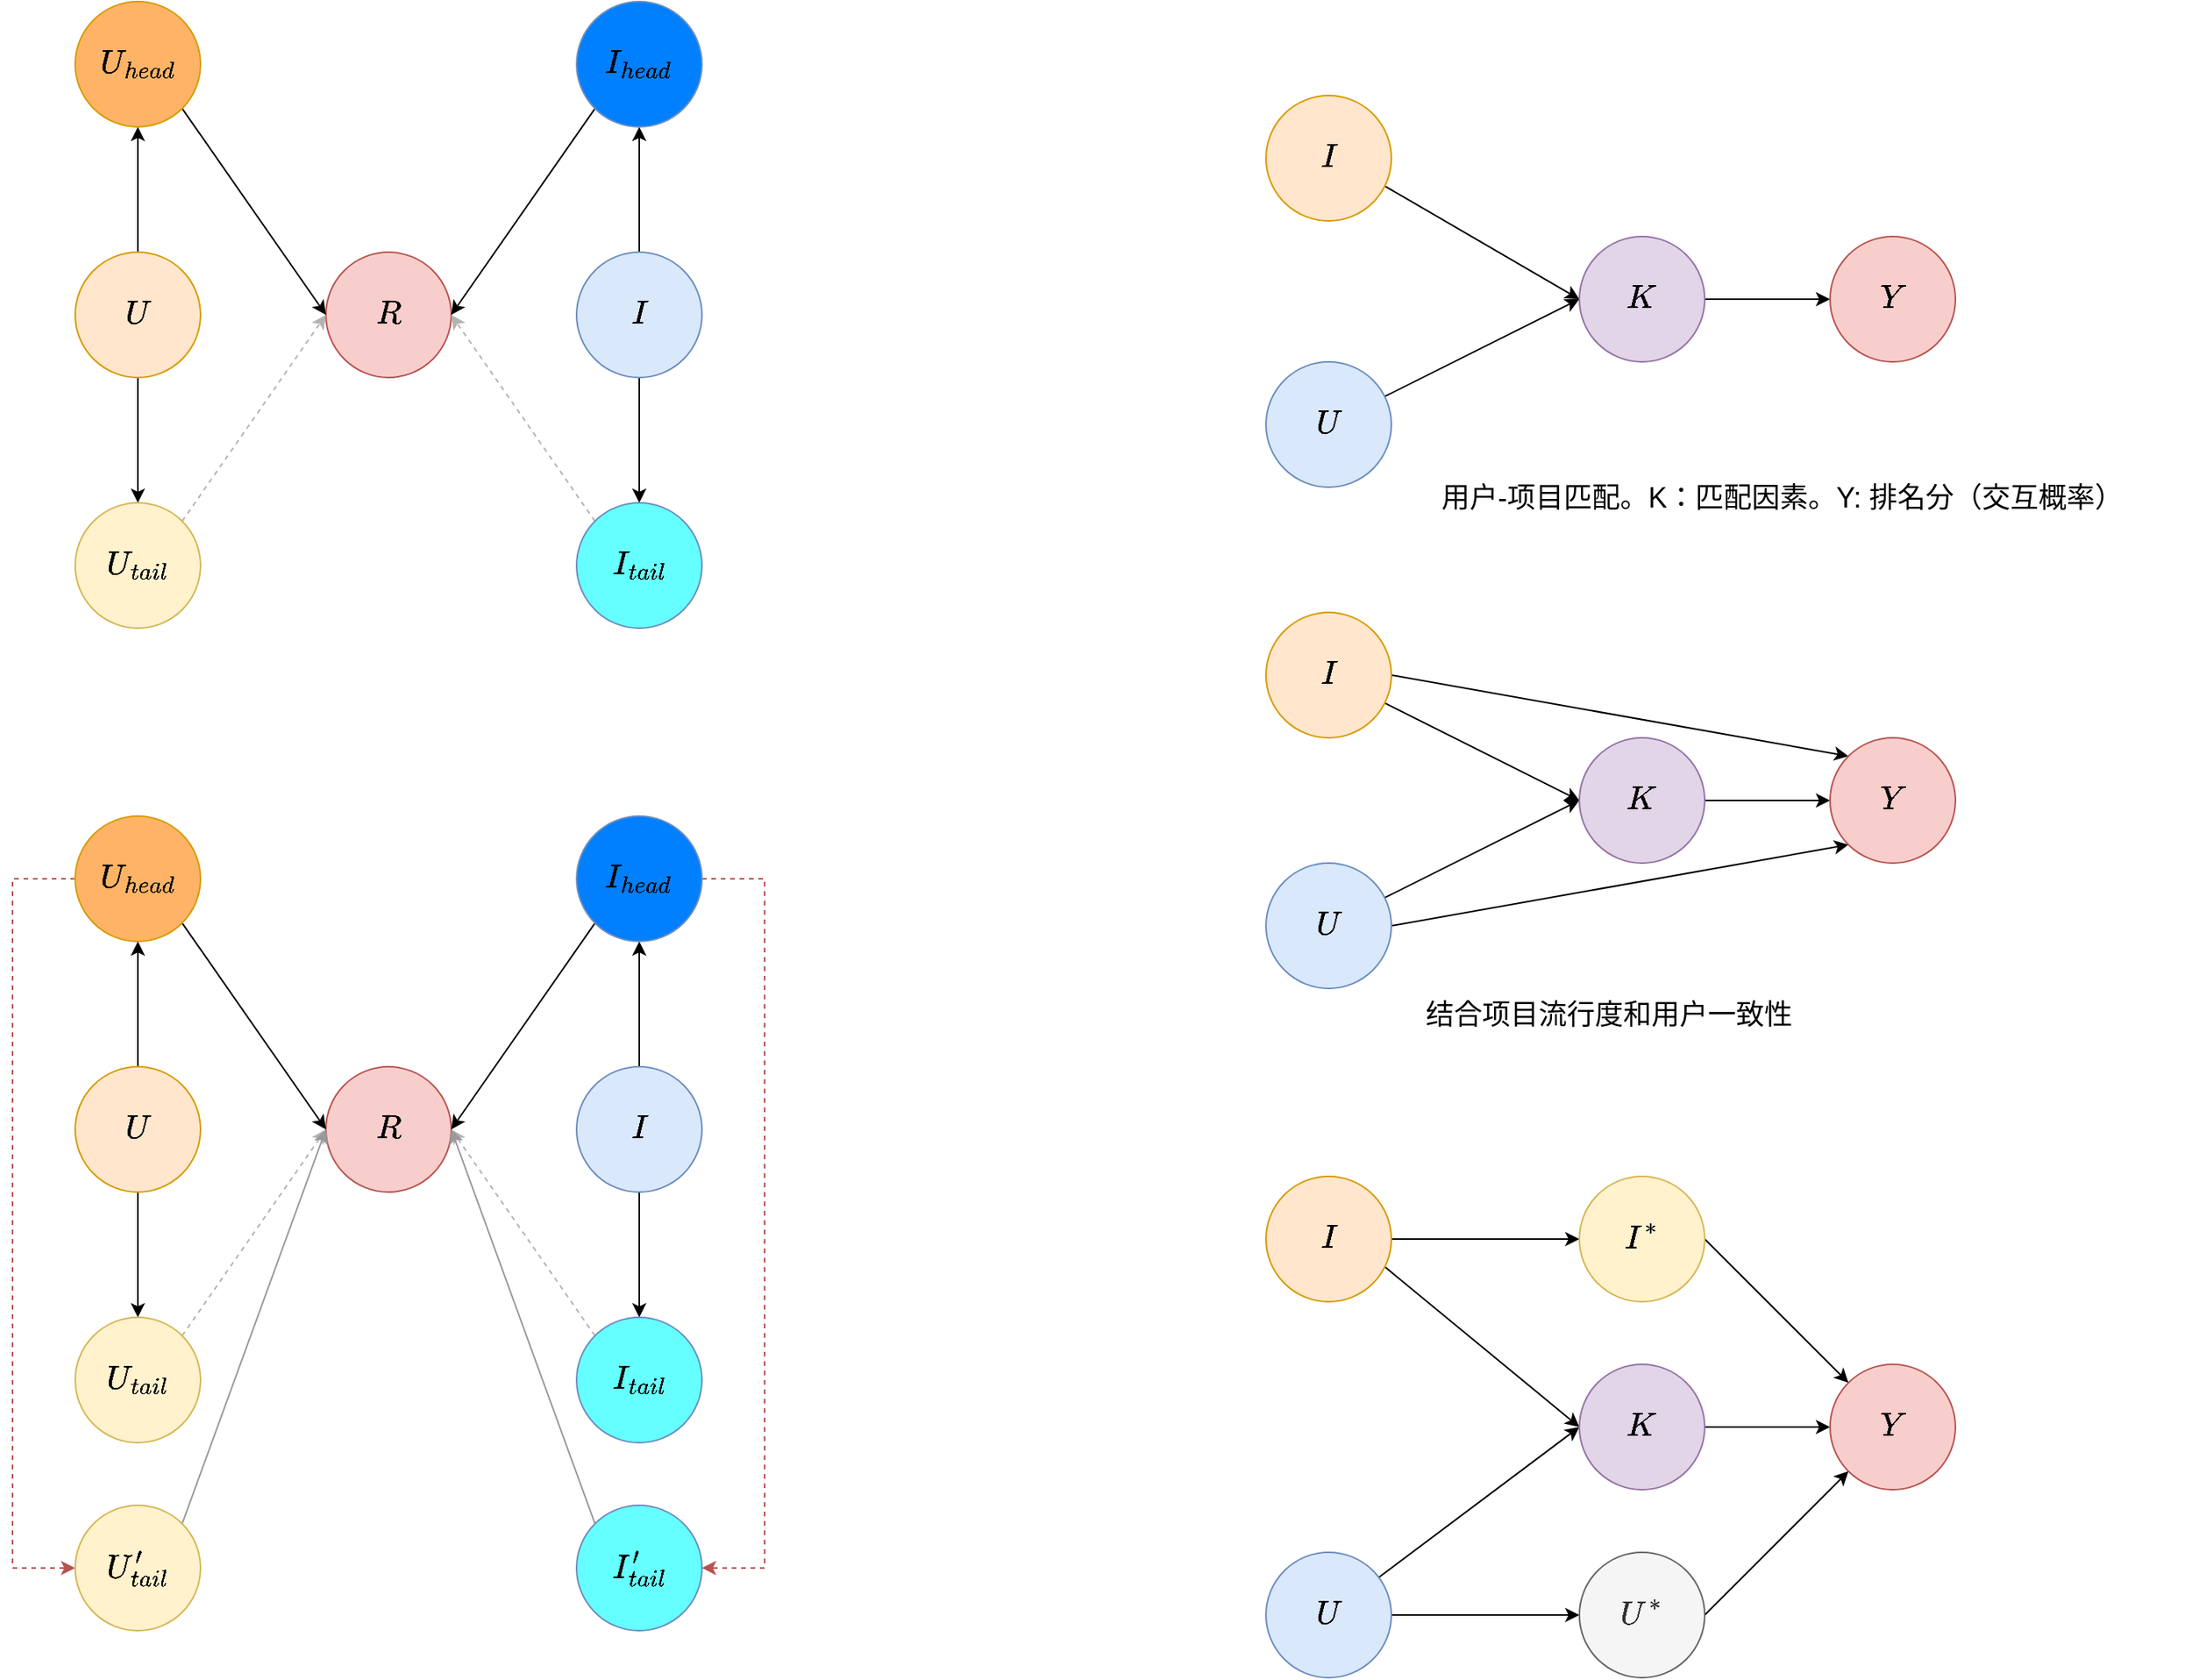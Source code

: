 <mxfile version="24.7.17">
  <diagram name="第 1 页" id="56BlYWJSqFPztJBqIIqX">
    <mxGraphModel dx="1631" dy="878" grid="1" gridSize="10" guides="1" tooltips="1" connect="1" arrows="1" fold="1" page="1" pageScale="1" pageWidth="1654" pageHeight="1169" math="1" shadow="0">
      <root>
        <mxCell id="0" />
        <mxCell id="1" parent="0" />
        <mxCell id="Yaq9q1l7534vEPPW3w2g-6" value="&lt;span style=&quot;font-size: 18px;&quot;&gt;$$R$$&lt;/span&gt;" style="ellipse;whiteSpace=wrap;html=1;aspect=fixed;fillColor=#f8cecc;strokeColor=#b85450;" parent="1" vertex="1">
          <mxGeometry x="280" y="170" width="80" height="80" as="geometry" />
        </mxCell>
        <mxCell id="Erw1R6gie_0iuRzOBLvt-8" style="edgeStyle=orthogonalEdgeStyle;rounded=0;orthogonalLoop=1;jettySize=auto;html=1;exitX=0.5;exitY=0;exitDx=0;exitDy=0;entryX=0.5;entryY=1;entryDx=0;entryDy=0;" parent="1" source="Yaq9q1l7534vEPPW3w2g-7" target="Erw1R6gie_0iuRzOBLvt-2" edge="1">
          <mxGeometry relative="1" as="geometry" />
        </mxCell>
        <mxCell id="Erw1R6gie_0iuRzOBLvt-9" style="edgeStyle=orthogonalEdgeStyle;rounded=0;orthogonalLoop=1;jettySize=auto;html=1;exitX=0.5;exitY=1;exitDx=0;exitDy=0;" parent="1" source="Yaq9q1l7534vEPPW3w2g-7" target="Erw1R6gie_0iuRzOBLvt-1" edge="1">
          <mxGeometry relative="1" as="geometry" />
        </mxCell>
        <mxCell id="Yaq9q1l7534vEPPW3w2g-7" value="&lt;font style=&quot;font-size: 18px;&quot;&gt;$$U$$&lt;/font&gt;" style="ellipse;whiteSpace=wrap;html=1;aspect=fixed;fillColor=#ffe6cc;strokeColor=#d79b00;" parent="1" vertex="1">
          <mxGeometry x="120" y="170" width="80" height="80" as="geometry" />
        </mxCell>
        <mxCell id="Erw1R6gie_0iuRzOBLvt-10" style="edgeStyle=orthogonalEdgeStyle;rounded=0;orthogonalLoop=1;jettySize=auto;html=1;exitX=0.5;exitY=1;exitDx=0;exitDy=0;entryX=0.5;entryY=0;entryDx=0;entryDy=0;" parent="1" source="Yaq9q1l7534vEPPW3w2g-8" target="Yaq9q1l7534vEPPW3w2g-9" edge="1">
          <mxGeometry relative="1" as="geometry" />
        </mxCell>
        <mxCell id="Erw1R6gie_0iuRzOBLvt-11" style="edgeStyle=orthogonalEdgeStyle;rounded=0;orthogonalLoop=1;jettySize=auto;html=1;exitX=0.5;exitY=0;exitDx=0;exitDy=0;" parent="1" source="Yaq9q1l7534vEPPW3w2g-8" target="Yaq9q1l7534vEPPW3w2g-10" edge="1">
          <mxGeometry relative="1" as="geometry" />
        </mxCell>
        <mxCell id="Yaq9q1l7534vEPPW3w2g-8" value="&lt;span style=&quot;font-size: 18px;&quot;&gt;$$I$$&lt;/span&gt;" style="ellipse;whiteSpace=wrap;html=1;aspect=fixed;fillColor=#dae8fc;strokeColor=#6c8ebf;" parent="1" vertex="1">
          <mxGeometry x="440" y="170" width="80" height="80" as="geometry" />
        </mxCell>
        <mxCell id="Erw1R6gie_0iuRzOBLvt-16" style="rounded=0;orthogonalLoop=1;jettySize=auto;html=1;exitX=0;exitY=0;exitDx=0;exitDy=0;entryX=1;entryY=0.5;entryDx=0;entryDy=0;dashed=1;strokeColor=#B3B3B3;" parent="1" source="Yaq9q1l7534vEPPW3w2g-9" target="Yaq9q1l7534vEPPW3w2g-6" edge="1">
          <mxGeometry relative="1" as="geometry" />
        </mxCell>
        <mxCell id="Yaq9q1l7534vEPPW3w2g-9" value="&lt;span style=&quot;font-size: 18px;&quot;&gt;$$I_{tail}$$&lt;/span&gt;" style="ellipse;whiteSpace=wrap;html=1;aspect=fixed;fillColor=#66FFFF;strokeColor=#6c8ebf;" parent="1" vertex="1">
          <mxGeometry x="440" y="330" width="80" height="80" as="geometry" />
        </mxCell>
        <mxCell id="Erw1R6gie_0iuRzOBLvt-15" style="rounded=0;orthogonalLoop=1;jettySize=auto;html=1;exitX=0;exitY=1;exitDx=0;exitDy=0;entryX=1;entryY=0.5;entryDx=0;entryDy=0;" parent="1" source="Yaq9q1l7534vEPPW3w2g-10" target="Yaq9q1l7534vEPPW3w2g-6" edge="1">
          <mxGeometry relative="1" as="geometry" />
        </mxCell>
        <mxCell id="Yaq9q1l7534vEPPW3w2g-10" value="&lt;span style=&quot;font-size: 18px;&quot;&gt;$$I_{head}$$&lt;/span&gt;" style="ellipse;whiteSpace=wrap;html=1;aspect=fixed;fillColor=#007FFF;strokeColor=#6c8ebf;" parent="1" vertex="1">
          <mxGeometry x="440" y="10" width="80" height="80" as="geometry" />
        </mxCell>
        <mxCell id="Erw1R6gie_0iuRzOBLvt-14" style="rounded=0;orthogonalLoop=1;jettySize=auto;html=1;exitX=1;exitY=0;exitDx=0;exitDy=0;dashed=1;strokeColor=#B3B3B3;" parent="1" source="Erw1R6gie_0iuRzOBLvt-1" edge="1">
          <mxGeometry relative="1" as="geometry">
            <mxPoint x="280" y="210" as="targetPoint" />
          </mxGeometry>
        </mxCell>
        <mxCell id="Erw1R6gie_0iuRzOBLvt-1" value="&lt;span style=&quot;font-size: 18px;&quot;&gt;$$U_{tail}$$&lt;/span&gt;" style="ellipse;whiteSpace=wrap;html=1;aspect=fixed;fillColor=#fff2cc;strokeColor=#d6b656;" parent="1" vertex="1">
          <mxGeometry x="120" y="330" width="80" height="80" as="geometry" />
        </mxCell>
        <mxCell id="Erw1R6gie_0iuRzOBLvt-12" style="rounded=0;orthogonalLoop=1;jettySize=auto;html=1;exitX=1;exitY=1;exitDx=0;exitDy=0;entryX=0;entryY=0.5;entryDx=0;entryDy=0;" parent="1" source="Erw1R6gie_0iuRzOBLvt-2" target="Yaq9q1l7534vEPPW3w2g-6" edge="1">
          <mxGeometry relative="1" as="geometry" />
        </mxCell>
        <mxCell id="Erw1R6gie_0iuRzOBLvt-2" value="&lt;span style=&quot;font-size: 18px;&quot;&gt;$$U_{head}$$&lt;/span&gt;" style="ellipse;whiteSpace=wrap;html=1;aspect=fixed;fillColor=#FFB366;strokeColor=#d79b00;" parent="1" vertex="1">
          <mxGeometry x="120" y="10" width="80" height="80" as="geometry" />
        </mxCell>
        <mxCell id="Erw1R6gie_0iuRzOBLvt-17" value="&lt;span style=&quot;font-size: 18px;&quot;&gt;$$R$$&lt;/span&gt;" style="ellipse;whiteSpace=wrap;html=1;aspect=fixed;fillColor=#f8cecc;strokeColor=#b85450;" parent="1" vertex="1">
          <mxGeometry x="280" y="690" width="80" height="80" as="geometry" />
        </mxCell>
        <mxCell id="Erw1R6gie_0iuRzOBLvt-18" style="edgeStyle=orthogonalEdgeStyle;rounded=0;orthogonalLoop=1;jettySize=auto;html=1;exitX=0.5;exitY=0;exitDx=0;exitDy=0;entryX=0.5;entryY=1;entryDx=0;entryDy=0;" parent="1" source="Erw1R6gie_0iuRzOBLvt-20" target="Erw1R6gie_0iuRzOBLvt-31" edge="1">
          <mxGeometry relative="1" as="geometry" />
        </mxCell>
        <mxCell id="Erw1R6gie_0iuRzOBLvt-19" style="edgeStyle=orthogonalEdgeStyle;rounded=0;orthogonalLoop=1;jettySize=auto;html=1;exitX=0.5;exitY=1;exitDx=0;exitDy=0;" parent="1" source="Erw1R6gie_0iuRzOBLvt-20" target="Erw1R6gie_0iuRzOBLvt-29" edge="1">
          <mxGeometry relative="1" as="geometry" />
        </mxCell>
        <mxCell id="Erw1R6gie_0iuRzOBLvt-20" value="&lt;font style=&quot;font-size: 18px;&quot;&gt;$$U$$&lt;/font&gt;" style="ellipse;whiteSpace=wrap;html=1;aspect=fixed;fillColor=#ffe6cc;strokeColor=#d79b00;" parent="1" vertex="1">
          <mxGeometry x="120" y="690" width="80" height="80" as="geometry" />
        </mxCell>
        <mxCell id="Erw1R6gie_0iuRzOBLvt-21" style="edgeStyle=orthogonalEdgeStyle;rounded=0;orthogonalLoop=1;jettySize=auto;html=1;exitX=0.5;exitY=1;exitDx=0;exitDy=0;entryX=0.5;entryY=0;entryDx=0;entryDy=0;" parent="1" source="Erw1R6gie_0iuRzOBLvt-23" target="Erw1R6gie_0iuRzOBLvt-25" edge="1">
          <mxGeometry relative="1" as="geometry" />
        </mxCell>
        <mxCell id="Erw1R6gie_0iuRzOBLvt-22" style="edgeStyle=orthogonalEdgeStyle;rounded=0;orthogonalLoop=1;jettySize=auto;html=1;exitX=0.5;exitY=0;exitDx=0;exitDy=0;" parent="1" source="Erw1R6gie_0iuRzOBLvt-23" target="Erw1R6gie_0iuRzOBLvt-27" edge="1">
          <mxGeometry relative="1" as="geometry" />
        </mxCell>
        <mxCell id="Erw1R6gie_0iuRzOBLvt-23" value="&lt;span style=&quot;font-size: 18px;&quot;&gt;$$I$$&lt;/span&gt;" style="ellipse;whiteSpace=wrap;html=1;aspect=fixed;fillColor=#dae8fc;strokeColor=#6c8ebf;" parent="1" vertex="1">
          <mxGeometry x="440" y="690" width="80" height="80" as="geometry" />
        </mxCell>
        <mxCell id="Erw1R6gie_0iuRzOBLvt-24" style="rounded=0;orthogonalLoop=1;jettySize=auto;html=1;exitX=0;exitY=0;exitDx=0;exitDy=0;entryX=1;entryY=0.5;entryDx=0;entryDy=0;dashed=1;strokeColor=#B3B3B3;" parent="1" source="Erw1R6gie_0iuRzOBLvt-25" target="Erw1R6gie_0iuRzOBLvt-17" edge="1">
          <mxGeometry relative="1" as="geometry" />
        </mxCell>
        <mxCell id="Erw1R6gie_0iuRzOBLvt-25" value="&lt;span style=&quot;font-size: 18px;&quot;&gt;$$I_{tail}$$&lt;/span&gt;" style="ellipse;whiteSpace=wrap;html=1;aspect=fixed;fillColor=#66FFFF;strokeColor=#6c8ebf;" parent="1" vertex="1">
          <mxGeometry x="440" y="850" width="80" height="80" as="geometry" />
        </mxCell>
        <mxCell id="Erw1R6gie_0iuRzOBLvt-26" style="rounded=0;orthogonalLoop=1;jettySize=auto;html=1;exitX=0;exitY=1;exitDx=0;exitDy=0;entryX=1;entryY=0.5;entryDx=0;entryDy=0;" parent="1" source="Erw1R6gie_0iuRzOBLvt-27" target="Erw1R6gie_0iuRzOBLvt-17" edge="1">
          <mxGeometry relative="1" as="geometry" />
        </mxCell>
        <mxCell id="Erw1R6gie_0iuRzOBLvt-36" style="edgeStyle=orthogonalEdgeStyle;rounded=0;orthogonalLoop=1;jettySize=auto;html=1;exitX=1;exitY=0.5;exitDx=0;exitDy=0;entryX=1;entryY=0.5;entryDx=0;entryDy=0;fillColor=#f8cecc;strokeColor=#b85450;dashed=1;" parent="1" source="Erw1R6gie_0iuRzOBLvt-27" target="Erw1R6gie_0iuRzOBLvt-32" edge="1">
          <mxGeometry relative="1" as="geometry">
            <Array as="points">
              <mxPoint x="560" y="570" />
              <mxPoint x="560" y="1010" />
            </Array>
          </mxGeometry>
        </mxCell>
        <mxCell id="Erw1R6gie_0iuRzOBLvt-27" value="&lt;span style=&quot;font-size: 18px;&quot;&gt;$$I_{head}$$&lt;/span&gt;" style="ellipse;whiteSpace=wrap;html=1;aspect=fixed;fillColor=#007FFF;strokeColor=#6c8ebf;" parent="1" vertex="1">
          <mxGeometry x="440" y="530" width="80" height="80" as="geometry" />
        </mxCell>
        <mxCell id="Erw1R6gie_0iuRzOBLvt-28" style="rounded=0;orthogonalLoop=1;jettySize=auto;html=1;exitX=1;exitY=0;exitDx=0;exitDy=0;dashed=1;strokeColor=#B3B3B3;" parent="1" source="Erw1R6gie_0iuRzOBLvt-29" edge="1">
          <mxGeometry relative="1" as="geometry">
            <mxPoint x="280" y="730" as="targetPoint" />
          </mxGeometry>
        </mxCell>
        <mxCell id="Erw1R6gie_0iuRzOBLvt-29" value="&lt;span style=&quot;font-size: 18px;&quot;&gt;$$U_{tail}$$&lt;/span&gt;" style="ellipse;whiteSpace=wrap;html=1;aspect=fixed;fillColor=#fff2cc;strokeColor=#d6b656;" parent="1" vertex="1">
          <mxGeometry x="120" y="850" width="80" height="80" as="geometry" />
        </mxCell>
        <mxCell id="Erw1R6gie_0iuRzOBLvt-30" style="rounded=0;orthogonalLoop=1;jettySize=auto;html=1;exitX=1;exitY=1;exitDx=0;exitDy=0;entryX=0;entryY=0.5;entryDx=0;entryDy=0;" parent="1" source="Erw1R6gie_0iuRzOBLvt-31" target="Erw1R6gie_0iuRzOBLvt-17" edge="1">
          <mxGeometry relative="1" as="geometry" />
        </mxCell>
        <mxCell id="Erw1R6gie_0iuRzOBLvt-35" style="edgeStyle=orthogonalEdgeStyle;rounded=0;orthogonalLoop=1;jettySize=auto;html=1;exitX=0;exitY=0.5;exitDx=0;exitDy=0;entryX=0;entryY=0.5;entryDx=0;entryDy=0;dashed=1;fillColor=#f8cecc;strokeColor=#b85450;" parent="1" source="Erw1R6gie_0iuRzOBLvt-31" target="Erw1R6gie_0iuRzOBLvt-33" edge="1">
          <mxGeometry relative="1" as="geometry">
            <Array as="points">
              <mxPoint x="80" y="570" />
              <mxPoint x="80" y="1010" />
            </Array>
          </mxGeometry>
        </mxCell>
        <mxCell id="Erw1R6gie_0iuRzOBLvt-31" value="&lt;span style=&quot;font-size: 18px;&quot;&gt;$$U_{head}$$&lt;/span&gt;" style="ellipse;whiteSpace=wrap;html=1;aspect=fixed;fillColor=#FFB366;strokeColor=#d79b00;" parent="1" vertex="1">
          <mxGeometry x="120" y="530" width="80" height="80" as="geometry" />
        </mxCell>
        <mxCell id="Erw1R6gie_0iuRzOBLvt-37" style="rounded=0;orthogonalLoop=1;jettySize=auto;html=1;exitX=0;exitY=0;exitDx=0;exitDy=0;entryX=1;entryY=0.5;entryDx=0;entryDy=0;strokeColor=#999999;" parent="1" source="Erw1R6gie_0iuRzOBLvt-32" target="Erw1R6gie_0iuRzOBLvt-17" edge="1">
          <mxGeometry relative="1" as="geometry" />
        </mxCell>
        <mxCell id="Erw1R6gie_0iuRzOBLvt-32" value="&lt;span style=&quot;font-size: 18px;&quot;&gt;$$I_{tail}^{\prime}$$&lt;/span&gt;" style="ellipse;whiteSpace=wrap;html=1;aspect=fixed;fillColor=#66FFFF;strokeColor=#6c8ebf;" parent="1" vertex="1">
          <mxGeometry x="440" y="970" width="80" height="80" as="geometry" />
        </mxCell>
        <mxCell id="Erw1R6gie_0iuRzOBLvt-38" style="rounded=0;orthogonalLoop=1;jettySize=auto;html=1;exitX=1;exitY=0;exitDx=0;exitDy=0;strokeColor=#999999;" parent="1" source="Erw1R6gie_0iuRzOBLvt-33" edge="1">
          <mxGeometry relative="1" as="geometry">
            <mxPoint x="280" y="730" as="targetPoint" />
          </mxGeometry>
        </mxCell>
        <mxCell id="Erw1R6gie_0iuRzOBLvt-33" value="&lt;span style=&quot;font-size: 18px;&quot;&gt;$$U_{tail}^{\prime}$$&lt;/span&gt;" style="ellipse;whiteSpace=wrap;html=1;aspect=fixed;fillColor=#fff2cc;strokeColor=#d6b656;" parent="1" vertex="1">
          <mxGeometry x="120" y="970" width="80" height="80" as="geometry" />
        </mxCell>
        <mxCell id="acMKYbe6vQJ9O9eNH2sJ-32" style="rounded=0;orthogonalLoop=1;jettySize=auto;html=1;exitX=0.951;exitY=0.724;exitDx=0;exitDy=0;entryX=0;entryY=0.5;entryDx=0;entryDy=0;exitPerimeter=0;" edge="1" parent="1" source="acMKYbe6vQJ9O9eNH2sJ-1" target="acMKYbe6vQJ9O9eNH2sJ-3">
          <mxGeometry relative="1" as="geometry" />
        </mxCell>
        <mxCell id="acMKYbe6vQJ9O9eNH2sJ-1" value="&lt;font style=&quot;font-size: 18px;&quot;&gt;$$I$$&lt;/font&gt;" style="ellipse;whiteSpace=wrap;html=1;aspect=fixed;fillColor=#ffe6cc;strokeColor=#d79b00;" vertex="1" parent="1">
          <mxGeometry x="880" y="70" width="80" height="80" as="geometry" />
        </mxCell>
        <mxCell id="acMKYbe6vQJ9O9eNH2sJ-33" style="rounded=0;orthogonalLoop=1;jettySize=auto;html=1;entryX=0;entryY=0.5;entryDx=0;entryDy=0;" edge="1" parent="1" source="acMKYbe6vQJ9O9eNH2sJ-2" target="acMKYbe6vQJ9O9eNH2sJ-3">
          <mxGeometry relative="1" as="geometry" />
        </mxCell>
        <mxCell id="acMKYbe6vQJ9O9eNH2sJ-2" value="&lt;span style=&quot;font-size: 18px;&quot;&gt;$$U$$&lt;/span&gt;" style="ellipse;whiteSpace=wrap;html=1;aspect=fixed;fillColor=#dae8fc;strokeColor=#6c8ebf;" vertex="1" parent="1">
          <mxGeometry x="880" y="240" width="80" height="80" as="geometry" />
        </mxCell>
        <mxCell id="acMKYbe6vQJ9O9eNH2sJ-34" style="edgeStyle=orthogonalEdgeStyle;rounded=0;orthogonalLoop=1;jettySize=auto;html=1;exitX=1;exitY=0.5;exitDx=0;exitDy=0;" edge="1" parent="1" source="acMKYbe6vQJ9O9eNH2sJ-3" target="acMKYbe6vQJ9O9eNH2sJ-4">
          <mxGeometry relative="1" as="geometry" />
        </mxCell>
        <mxCell id="acMKYbe6vQJ9O9eNH2sJ-3" value="&lt;font style=&quot;font-size: 18px;&quot;&gt;\(K\)&lt;/font&gt;" style="ellipse;whiteSpace=wrap;html=1;aspect=fixed;fillColor=#e1d5e7;strokeColor=#9673a6;" vertex="1" parent="1">
          <mxGeometry x="1080" y="160" width="80" height="80" as="geometry" />
        </mxCell>
        <mxCell id="acMKYbe6vQJ9O9eNH2sJ-4" value="&lt;span style=&quot;font-size: 18px;&quot;&gt;$$Y$$&lt;/span&gt;" style="ellipse;whiteSpace=wrap;html=1;aspect=fixed;fillColor=#f8cecc;strokeColor=#b85450;" vertex="1" parent="1">
          <mxGeometry x="1240" y="160" width="80" height="80" as="geometry" />
        </mxCell>
        <mxCell id="acMKYbe6vQJ9O9eNH2sJ-35" value="用户-项目匹配。K：匹配因素。Y: 排名分（交互概率）" style="text;whiteSpace=wrap;fontSize=18;" vertex="1" parent="1">
          <mxGeometry x="990" y="310" width="480" height="40" as="geometry" />
        </mxCell>
        <mxCell id="acMKYbe6vQJ9O9eNH2sJ-43" value="结合项目流行度和用户一致性" style="text;whiteSpace=wrap;fontSize=18;" vertex="1" parent="1">
          <mxGeometry x="980" y="640" width="240" height="40" as="geometry" />
        </mxCell>
        <mxCell id="acMKYbe6vQJ9O9eNH2sJ-46" style="rounded=0;orthogonalLoop=1;jettySize=auto;html=1;exitX=0.951;exitY=0.724;exitDx=0;exitDy=0;entryX=0;entryY=0.5;entryDx=0;entryDy=0;exitPerimeter=0;" edge="1" parent="1" source="acMKYbe6vQJ9O9eNH2sJ-47" target="acMKYbe6vQJ9O9eNH2sJ-51">
          <mxGeometry relative="1" as="geometry" />
        </mxCell>
        <mxCell id="acMKYbe6vQJ9O9eNH2sJ-53" style="rounded=0;orthogonalLoop=1;jettySize=auto;html=1;exitX=1;exitY=0.5;exitDx=0;exitDy=0;entryX=0;entryY=0;entryDx=0;entryDy=0;" edge="1" parent="1" source="acMKYbe6vQJ9O9eNH2sJ-47" target="acMKYbe6vQJ9O9eNH2sJ-52">
          <mxGeometry relative="1" as="geometry" />
        </mxCell>
        <mxCell id="acMKYbe6vQJ9O9eNH2sJ-47" value="&lt;font style=&quot;font-size: 18px;&quot;&gt;$$I$$&lt;/font&gt;" style="ellipse;whiteSpace=wrap;html=1;aspect=fixed;fillColor=#ffe6cc;strokeColor=#d79b00;" vertex="1" parent="1">
          <mxGeometry x="880" y="400" width="80" height="80" as="geometry" />
        </mxCell>
        <mxCell id="acMKYbe6vQJ9O9eNH2sJ-48" style="rounded=0;orthogonalLoop=1;jettySize=auto;html=1;entryX=0;entryY=0.5;entryDx=0;entryDy=0;" edge="1" parent="1" source="acMKYbe6vQJ9O9eNH2sJ-49" target="acMKYbe6vQJ9O9eNH2sJ-51">
          <mxGeometry relative="1" as="geometry" />
        </mxCell>
        <mxCell id="acMKYbe6vQJ9O9eNH2sJ-54" style="rounded=0;orthogonalLoop=1;jettySize=auto;html=1;exitX=1;exitY=0.5;exitDx=0;exitDy=0;entryX=0;entryY=1;entryDx=0;entryDy=0;" edge="1" parent="1" source="acMKYbe6vQJ9O9eNH2sJ-49" target="acMKYbe6vQJ9O9eNH2sJ-52">
          <mxGeometry relative="1" as="geometry" />
        </mxCell>
        <mxCell id="acMKYbe6vQJ9O9eNH2sJ-49" value="&lt;span style=&quot;font-size: 18px;&quot;&gt;$$U$$&lt;/span&gt;" style="ellipse;whiteSpace=wrap;html=1;aspect=fixed;fillColor=#dae8fc;strokeColor=#6c8ebf;" vertex="1" parent="1">
          <mxGeometry x="880" y="560" width="80" height="80" as="geometry" />
        </mxCell>
        <mxCell id="acMKYbe6vQJ9O9eNH2sJ-50" style="edgeStyle=orthogonalEdgeStyle;rounded=0;orthogonalLoop=1;jettySize=auto;html=1;exitX=1;exitY=0.5;exitDx=0;exitDy=0;" edge="1" parent="1" source="acMKYbe6vQJ9O9eNH2sJ-51" target="acMKYbe6vQJ9O9eNH2sJ-52">
          <mxGeometry relative="1" as="geometry" />
        </mxCell>
        <mxCell id="acMKYbe6vQJ9O9eNH2sJ-51" value="&lt;font style=&quot;font-size: 18px;&quot;&gt;\(K\)&lt;/font&gt;" style="ellipse;whiteSpace=wrap;html=1;aspect=fixed;fillColor=#e1d5e7;strokeColor=#9673a6;" vertex="1" parent="1">
          <mxGeometry x="1080" y="480" width="80" height="80" as="geometry" />
        </mxCell>
        <mxCell id="acMKYbe6vQJ9O9eNH2sJ-52" value="&lt;span style=&quot;font-size: 18px;&quot;&gt;$$Y$$&lt;/span&gt;" style="ellipse;whiteSpace=wrap;html=1;aspect=fixed;fillColor=#f8cecc;strokeColor=#b85450;" vertex="1" parent="1">
          <mxGeometry x="1240" y="480" width="80" height="80" as="geometry" />
        </mxCell>
        <mxCell id="acMKYbe6vQJ9O9eNH2sJ-69" style="rounded=0;orthogonalLoop=1;jettySize=auto;html=1;exitX=0.951;exitY=0.724;exitDx=0;exitDy=0;entryX=0;entryY=0.5;entryDx=0;entryDy=0;exitPerimeter=0;" edge="1" parent="1" source="acMKYbe6vQJ9O9eNH2sJ-71" target="acMKYbe6vQJ9O9eNH2sJ-76">
          <mxGeometry relative="1" as="geometry" />
        </mxCell>
        <mxCell id="acMKYbe6vQJ9O9eNH2sJ-70" style="rounded=0;orthogonalLoop=1;jettySize=auto;html=1;exitX=1;exitY=0.5;exitDx=0;exitDy=0;entryX=0;entryY=0.5;entryDx=0;entryDy=0;" edge="1" parent="1" source="acMKYbe6vQJ9O9eNH2sJ-71" target="acMKYbe6vQJ9O9eNH2sJ-78">
          <mxGeometry relative="1" as="geometry" />
        </mxCell>
        <mxCell id="acMKYbe6vQJ9O9eNH2sJ-71" value="&lt;font style=&quot;font-size: 18px;&quot;&gt;$$I$$&lt;/font&gt;" style="ellipse;whiteSpace=wrap;html=1;aspect=fixed;fillColor=#ffe6cc;strokeColor=#d79b00;" vertex="1" parent="1">
          <mxGeometry x="880" y="760" width="80" height="80" as="geometry" />
        </mxCell>
        <mxCell id="acMKYbe6vQJ9O9eNH2sJ-72" style="rounded=0;orthogonalLoop=1;jettySize=auto;html=1;entryX=0;entryY=0.5;entryDx=0;entryDy=0;" edge="1" parent="1" source="acMKYbe6vQJ9O9eNH2sJ-74" target="acMKYbe6vQJ9O9eNH2sJ-76">
          <mxGeometry relative="1" as="geometry" />
        </mxCell>
        <mxCell id="acMKYbe6vQJ9O9eNH2sJ-83" style="edgeStyle=orthogonalEdgeStyle;rounded=0;orthogonalLoop=1;jettySize=auto;html=1;exitX=1;exitY=0.5;exitDx=0;exitDy=0;entryX=0;entryY=0.5;entryDx=0;entryDy=0;" edge="1" parent="1" source="acMKYbe6vQJ9O9eNH2sJ-74" target="acMKYbe6vQJ9O9eNH2sJ-82">
          <mxGeometry relative="1" as="geometry" />
        </mxCell>
        <mxCell id="acMKYbe6vQJ9O9eNH2sJ-74" value="&lt;span style=&quot;font-size: 18px;&quot;&gt;$$U$$&lt;/span&gt;" style="ellipse;whiteSpace=wrap;html=1;aspect=fixed;fillColor=#dae8fc;strokeColor=#6c8ebf;" vertex="1" parent="1">
          <mxGeometry x="880" y="1000" width="80" height="80" as="geometry" />
        </mxCell>
        <mxCell id="acMKYbe6vQJ9O9eNH2sJ-75" style="edgeStyle=orthogonalEdgeStyle;rounded=0;orthogonalLoop=1;jettySize=auto;html=1;exitX=1;exitY=0.5;exitDx=0;exitDy=0;" edge="1" parent="1" source="acMKYbe6vQJ9O9eNH2sJ-76" target="acMKYbe6vQJ9O9eNH2sJ-77">
          <mxGeometry relative="1" as="geometry" />
        </mxCell>
        <mxCell id="acMKYbe6vQJ9O9eNH2sJ-76" value="&lt;font style=&quot;font-size: 18px;&quot;&gt;\(K\)&lt;/font&gt;" style="ellipse;whiteSpace=wrap;html=1;aspect=fixed;fillColor=#e1d5e7;strokeColor=#9673a6;" vertex="1" parent="1">
          <mxGeometry x="1080" y="880" width="80" height="80" as="geometry" />
        </mxCell>
        <mxCell id="acMKYbe6vQJ9O9eNH2sJ-77" value="&lt;span style=&quot;font-size: 18px;&quot;&gt;$$Y$$&lt;/span&gt;" style="ellipse;whiteSpace=wrap;html=1;aspect=fixed;fillColor=#f8cecc;strokeColor=#b85450;" vertex="1" parent="1">
          <mxGeometry x="1240" y="880" width="80" height="80" as="geometry" />
        </mxCell>
        <mxCell id="acMKYbe6vQJ9O9eNH2sJ-81" style="rounded=0;orthogonalLoop=1;jettySize=auto;html=1;exitX=1;exitY=0.5;exitDx=0;exitDy=0;entryX=0;entryY=0;entryDx=0;entryDy=0;" edge="1" parent="1" source="acMKYbe6vQJ9O9eNH2sJ-78" target="acMKYbe6vQJ9O9eNH2sJ-77">
          <mxGeometry relative="1" as="geometry" />
        </mxCell>
        <mxCell id="acMKYbe6vQJ9O9eNH2sJ-78" value="&lt;font style=&quot;font-size: 18px;&quot;&gt;$$I^*$$&lt;/font&gt;" style="ellipse;whiteSpace=wrap;html=1;aspect=fixed;fillColor=#fff2cc;strokeColor=#d6b656;" vertex="1" parent="1">
          <mxGeometry x="1080" y="760" width="80" height="80" as="geometry" />
        </mxCell>
        <mxCell id="acMKYbe6vQJ9O9eNH2sJ-85" style="rounded=0;orthogonalLoop=1;jettySize=auto;html=1;exitX=1;exitY=0.5;exitDx=0;exitDy=0;entryX=0;entryY=1;entryDx=0;entryDy=0;" edge="1" parent="1" source="acMKYbe6vQJ9O9eNH2sJ-82" target="acMKYbe6vQJ9O9eNH2sJ-77">
          <mxGeometry relative="1" as="geometry" />
        </mxCell>
        <mxCell id="acMKYbe6vQJ9O9eNH2sJ-82" value="&lt;span style=&quot;font-size: 18px;&quot;&gt;$$U^*$$&lt;/span&gt;" style="ellipse;whiteSpace=wrap;html=1;aspect=fixed;fillColor=#f5f5f5;strokeColor=#666666;fontColor=#333333;" vertex="1" parent="1">
          <mxGeometry x="1080" y="1000" width="80" height="80" as="geometry" />
        </mxCell>
      </root>
    </mxGraphModel>
  </diagram>
</mxfile>
